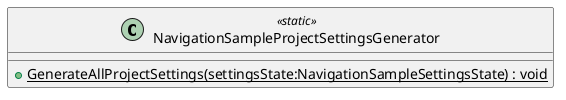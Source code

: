 @startuml
class NavigationSampleProjectSettingsGenerator <<static>> {
    + {static} GenerateAllProjectSettings(settingsState:NavigationSampleSettingsState) : void
}
@enduml
